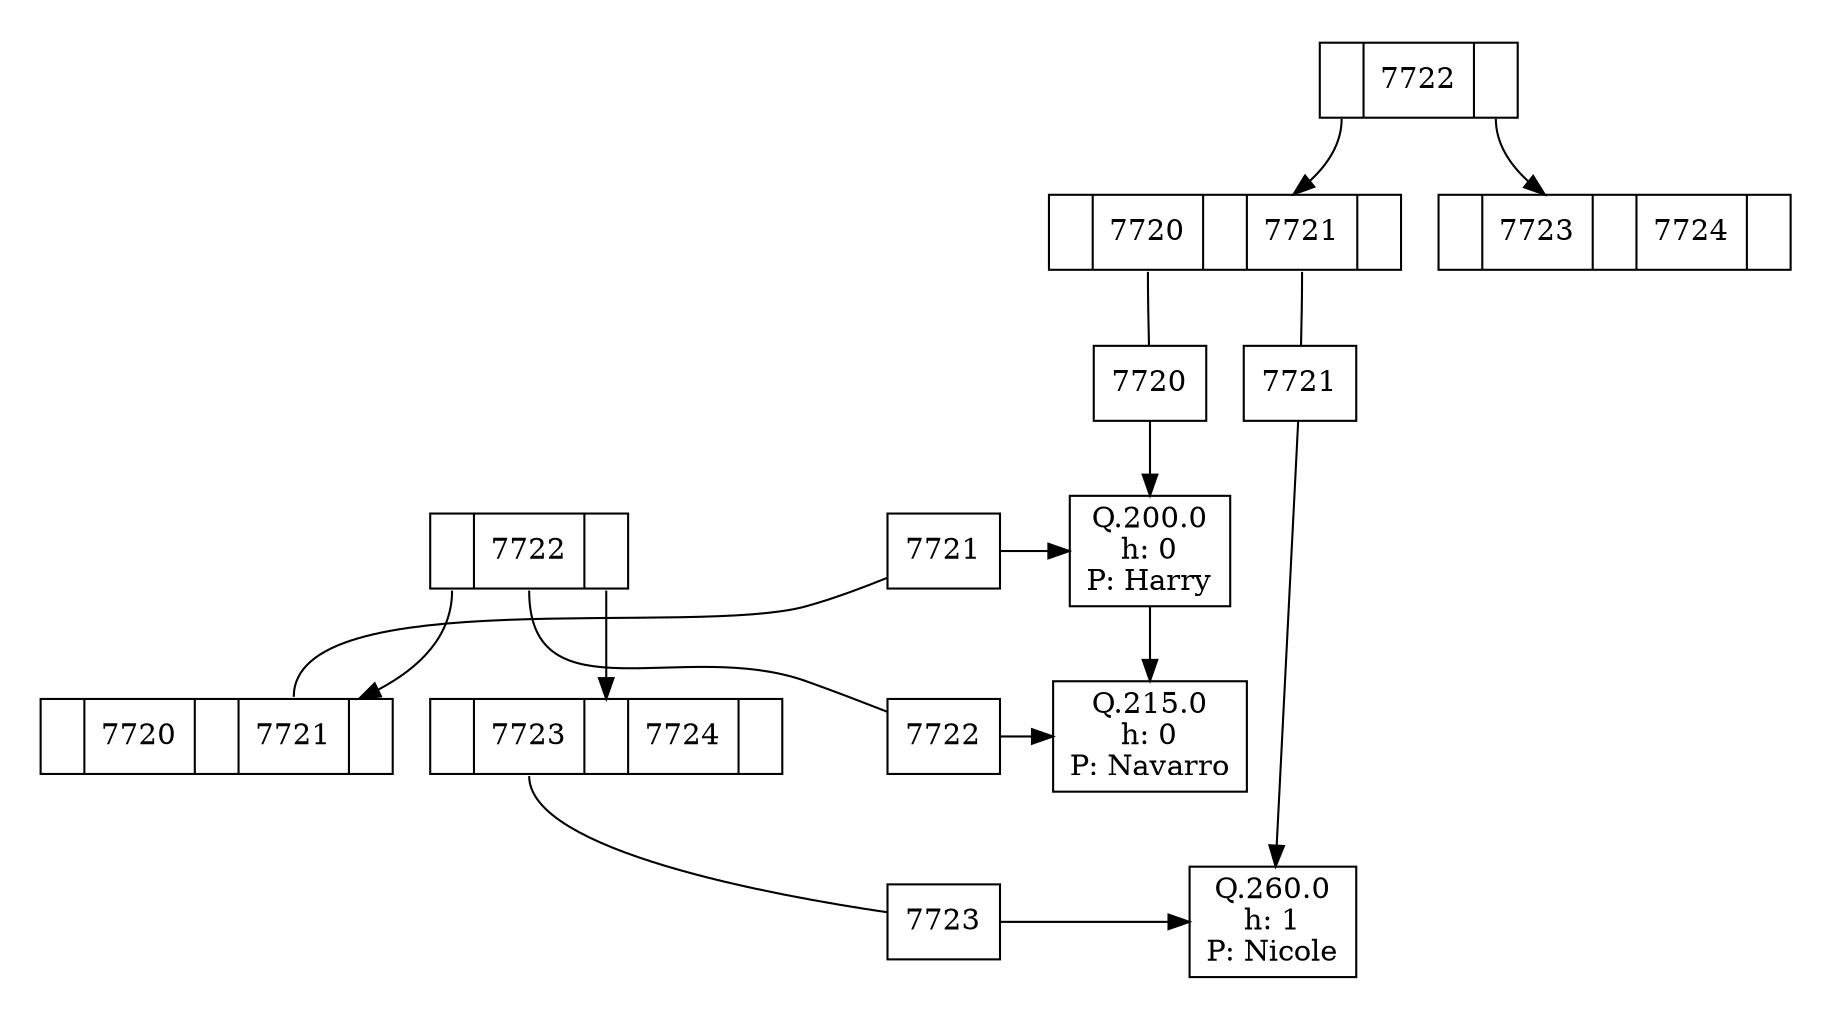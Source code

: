 digraph matrixBTree{
subgraph clusterMatrix{
style = invis;

node[shape = box];

mt[ label = "Mt", width = 1.5, style = invis, fillcolor = firebrick1, group = -1 ];
C7720[label="7720"group = 7720];
C7720->V7721_7720;
R7721[label="7721"group = -1];
R7721->V7721_7720;
V7721_7720[label="Q.200.0\nh: 0\nP: Harry"group=7720];
V7721_7720->V7722_7720;
{rank=same R7721;V7721_7720;}
C7721[label="7721"group = 7721];
C7721->V7723_7721;
R7722[label="7722"group = -1];
R7722->V7722_7720;
V7722_7720[label="Q.215.0\nh: 0\nP: Navarro"group=7720];
{rank=same R7722;V7722_7720;}
R7723[label="7723"group = -1];
R7723->V7723_7721;
V7723_7721[label="Q.260.0\nh: 1\nP: Nicole"group=7721];
{rank=same R7723;V7723_7721;}
mt->R7721->R7722->R7723[style=invis];
mt->C7720->C7721[style=invis];
{rank = same mt;C7720;C7721;}
}
subgraph clustercolBTree{
node[shape = record];
style=invis;
colpage7722:7720->colpage7720
colpage7720[label = "|<7720>7720||<7721>7721|"]
colpage7722:7723->colpage7723
colpage7723[label = "|<7723>7723||<7724>7724|"]
colpage7722[label = "<7720>|<7722>7722|<7723>"]
}
subgraph clusterrowBTree{
node[shape = record];
style=invis;
rowpage7722:7720->rowpage7720
rowpage7720[label = "|<7720>7720||<7721>7721|"]
rowpage7722:7723->rowpage7723
rowpage7723[label = "|<7723>7723||<7724>7724|"]
rowpage7722[label = "<7720>|<7722>7722|<7723>"]
}
edge[dir = none]
colpage7720:7720->C7720[constraint=true];
rowpage7720:7721->R7721[constraint=false];
colpage7720:7721->C7721[constraint=true];
rowpage7722:7722->R7722[constraint=true];
rowpage7723:7723->R7723[constraint=false];
}
